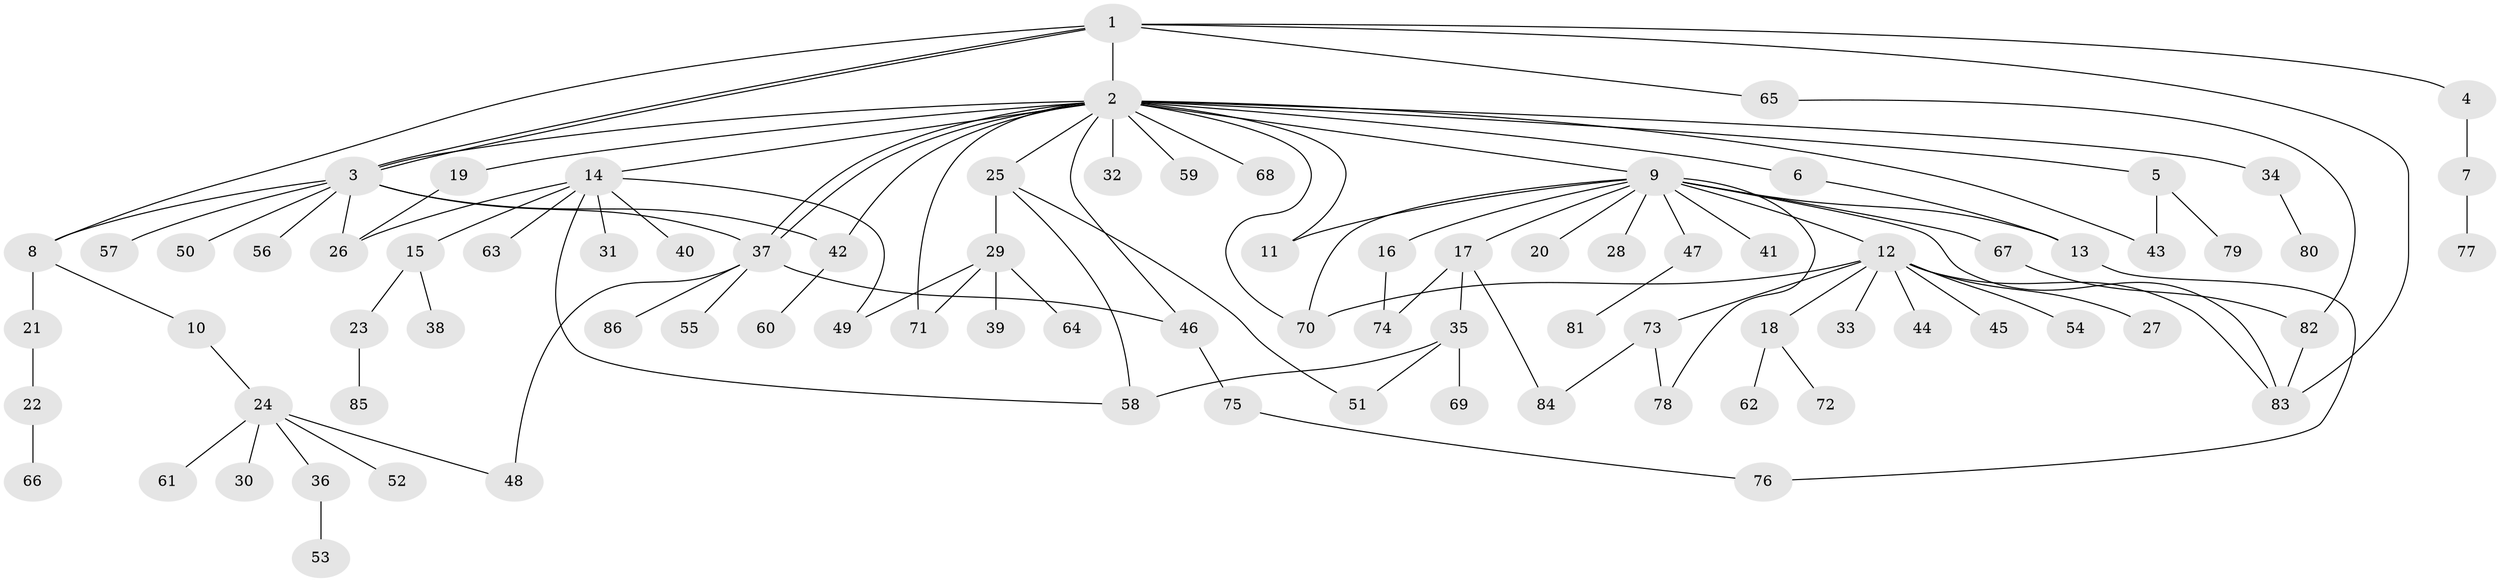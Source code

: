 // coarse degree distribution, {7: 0.046875, 20: 0.015625, 9: 0.03125, 2: 0.203125, 1: 0.46875, 4: 0.0625, 15: 0.015625, 3: 0.125, 5: 0.03125}
// Generated by graph-tools (version 1.1) at 2025/23/03/03/25 07:23:55]
// undirected, 86 vertices, 113 edges
graph export_dot {
graph [start="1"]
  node [color=gray90,style=filled];
  1;
  2;
  3;
  4;
  5;
  6;
  7;
  8;
  9;
  10;
  11;
  12;
  13;
  14;
  15;
  16;
  17;
  18;
  19;
  20;
  21;
  22;
  23;
  24;
  25;
  26;
  27;
  28;
  29;
  30;
  31;
  32;
  33;
  34;
  35;
  36;
  37;
  38;
  39;
  40;
  41;
  42;
  43;
  44;
  45;
  46;
  47;
  48;
  49;
  50;
  51;
  52;
  53;
  54;
  55;
  56;
  57;
  58;
  59;
  60;
  61;
  62;
  63;
  64;
  65;
  66;
  67;
  68;
  69;
  70;
  71;
  72;
  73;
  74;
  75;
  76;
  77;
  78;
  79;
  80;
  81;
  82;
  83;
  84;
  85;
  86;
  1 -- 2;
  1 -- 3;
  1 -- 3;
  1 -- 4;
  1 -- 8;
  1 -- 65;
  1 -- 83;
  2 -- 3;
  2 -- 5;
  2 -- 6;
  2 -- 9;
  2 -- 11;
  2 -- 14;
  2 -- 19;
  2 -- 25;
  2 -- 32;
  2 -- 34;
  2 -- 37;
  2 -- 37;
  2 -- 42;
  2 -- 43;
  2 -- 46;
  2 -- 59;
  2 -- 68;
  2 -- 70;
  2 -- 71;
  3 -- 8;
  3 -- 26;
  3 -- 37;
  3 -- 42;
  3 -- 50;
  3 -- 56;
  3 -- 57;
  4 -- 7;
  5 -- 43;
  5 -- 79;
  6 -- 13;
  7 -- 77;
  8 -- 10;
  8 -- 21;
  9 -- 11;
  9 -- 12;
  9 -- 13;
  9 -- 16;
  9 -- 17;
  9 -- 20;
  9 -- 28;
  9 -- 41;
  9 -- 47;
  9 -- 67;
  9 -- 70;
  9 -- 78;
  9 -- 83;
  10 -- 24;
  12 -- 18;
  12 -- 27;
  12 -- 33;
  12 -- 44;
  12 -- 45;
  12 -- 54;
  12 -- 70;
  12 -- 73;
  12 -- 83;
  13 -- 76;
  14 -- 15;
  14 -- 26;
  14 -- 31;
  14 -- 40;
  14 -- 49;
  14 -- 58;
  14 -- 63;
  15 -- 23;
  15 -- 38;
  16 -- 74;
  17 -- 35;
  17 -- 74;
  17 -- 84;
  18 -- 62;
  18 -- 72;
  19 -- 26;
  21 -- 22;
  22 -- 66;
  23 -- 85;
  24 -- 30;
  24 -- 36;
  24 -- 48;
  24 -- 52;
  24 -- 61;
  25 -- 29;
  25 -- 51;
  25 -- 58;
  29 -- 39;
  29 -- 49;
  29 -- 64;
  29 -- 71;
  34 -- 80;
  35 -- 51;
  35 -- 58;
  35 -- 69;
  36 -- 53;
  37 -- 46;
  37 -- 48;
  37 -- 55;
  37 -- 86;
  42 -- 60;
  46 -- 75;
  47 -- 81;
  65 -- 82;
  67 -- 82;
  73 -- 78;
  73 -- 84;
  75 -- 76;
  82 -- 83;
}
